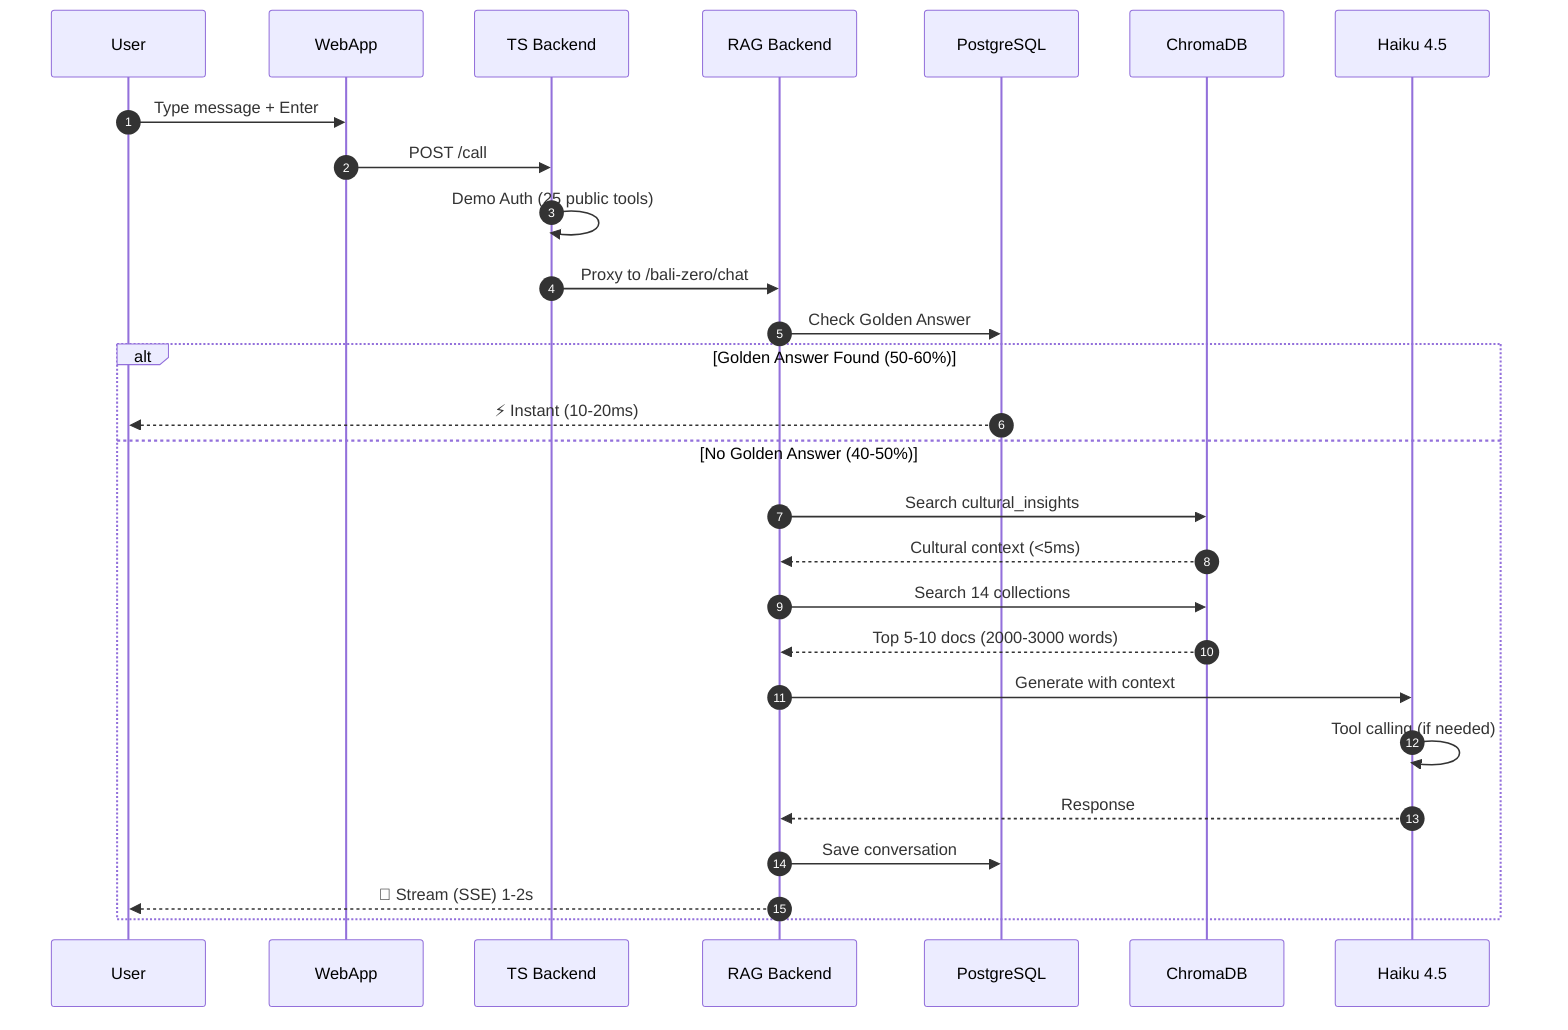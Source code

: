 sequenceDiagram
    autonumber
    
    User->>WebApp: Type message + Enter
    WebApp->>TS Backend: POST /call
    TS Backend->>TS Backend: Demo Auth (25 public tools)
    TS Backend->>RAG Backend: Proxy to /bali-zero/chat
    RAG Backend->>PostgreSQL: Check Golden Answer
    
    alt Golden Answer Found (50-60%)
        PostgreSQL-->>User: ⚡ Instant (10-20ms)
    else No Golden Answer (40-50%)
        RAG Backend->>ChromaDB: Search cultural_insights
        ChromaDB-->>RAG Backend: Cultural context (<5ms)
        RAG Backend->>ChromaDB: Search 14 collections
        ChromaDB-->>RAG Backend: Top 5-10 docs (2000-3000 words)
        RAG Backend->>Haiku 4.5: Generate with context
        Haiku 4.5->>Haiku 4.5: Tool calling (if needed)
        Haiku 4.5-->>RAG Backend: Response
        RAG Backend->>PostgreSQL: Save conversation
        RAG Backend-->>User: 🤖 Stream (SSE) 1-2s
    end